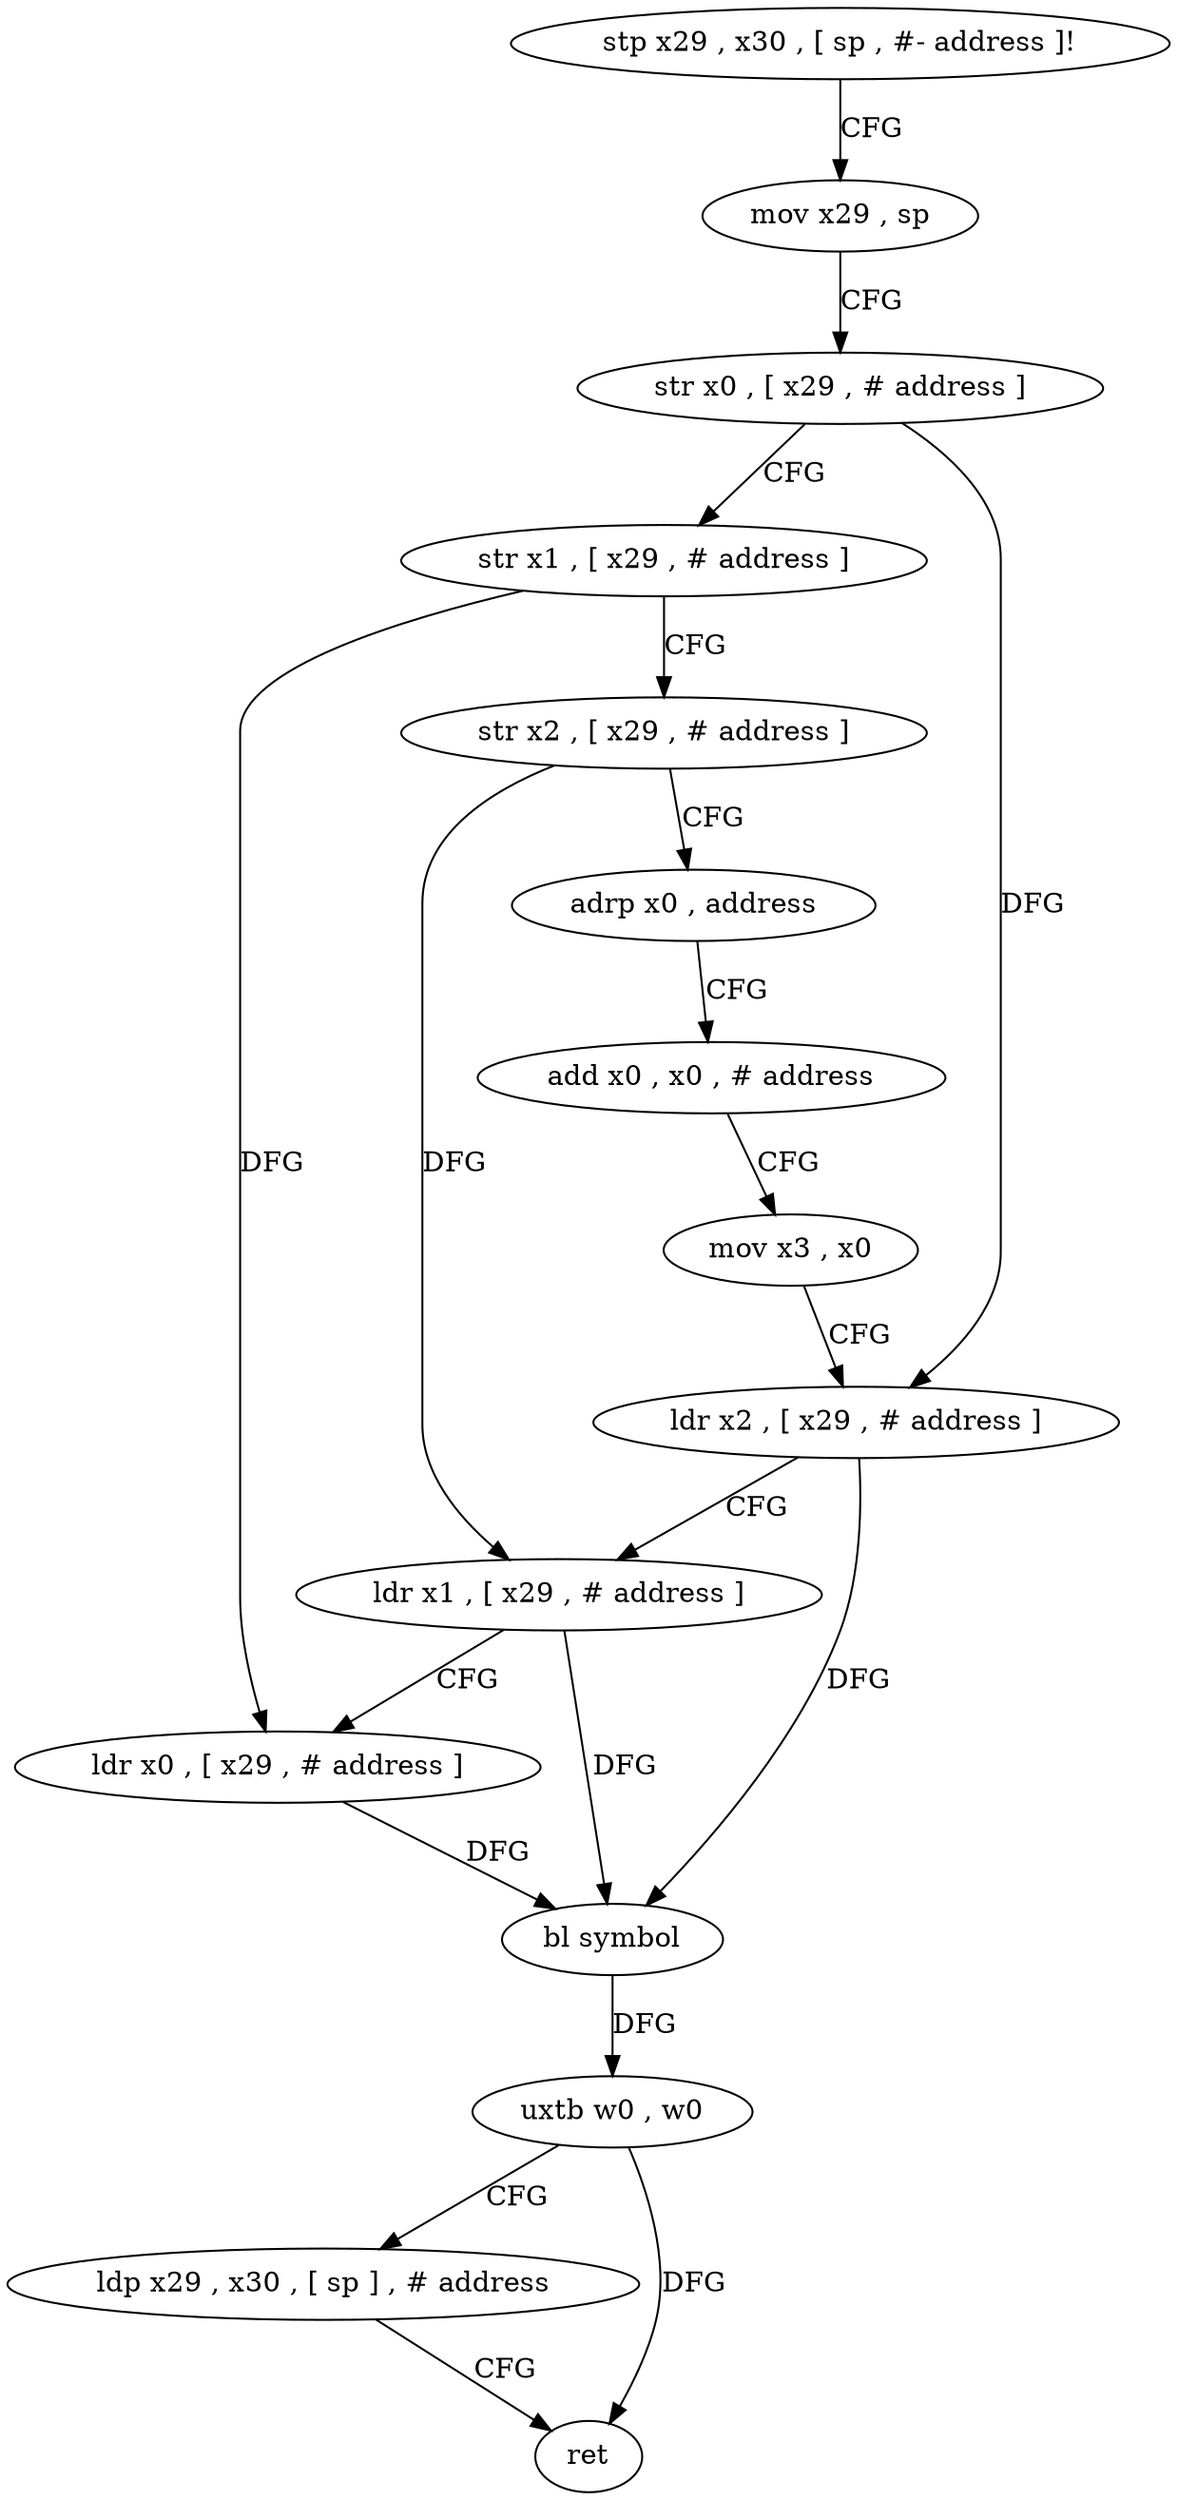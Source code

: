 digraph "func" {
"4276512" [label = "stp x29 , x30 , [ sp , #- address ]!" ]
"4276516" [label = "mov x29 , sp" ]
"4276520" [label = "str x0 , [ x29 , # address ]" ]
"4276524" [label = "str x1 , [ x29 , # address ]" ]
"4276528" [label = "str x2 , [ x29 , # address ]" ]
"4276532" [label = "adrp x0 , address" ]
"4276536" [label = "add x0 , x0 , # address" ]
"4276540" [label = "mov x3 , x0" ]
"4276544" [label = "ldr x2 , [ x29 , # address ]" ]
"4276548" [label = "ldr x1 , [ x29 , # address ]" ]
"4276552" [label = "ldr x0 , [ x29 , # address ]" ]
"4276556" [label = "bl symbol" ]
"4276560" [label = "uxtb w0 , w0" ]
"4276564" [label = "ldp x29 , x30 , [ sp ] , # address" ]
"4276568" [label = "ret" ]
"4276512" -> "4276516" [ label = "CFG" ]
"4276516" -> "4276520" [ label = "CFG" ]
"4276520" -> "4276524" [ label = "CFG" ]
"4276520" -> "4276544" [ label = "DFG" ]
"4276524" -> "4276528" [ label = "CFG" ]
"4276524" -> "4276552" [ label = "DFG" ]
"4276528" -> "4276532" [ label = "CFG" ]
"4276528" -> "4276548" [ label = "DFG" ]
"4276532" -> "4276536" [ label = "CFG" ]
"4276536" -> "4276540" [ label = "CFG" ]
"4276540" -> "4276544" [ label = "CFG" ]
"4276544" -> "4276548" [ label = "CFG" ]
"4276544" -> "4276556" [ label = "DFG" ]
"4276548" -> "4276552" [ label = "CFG" ]
"4276548" -> "4276556" [ label = "DFG" ]
"4276552" -> "4276556" [ label = "DFG" ]
"4276556" -> "4276560" [ label = "DFG" ]
"4276560" -> "4276564" [ label = "CFG" ]
"4276560" -> "4276568" [ label = "DFG" ]
"4276564" -> "4276568" [ label = "CFG" ]
}
